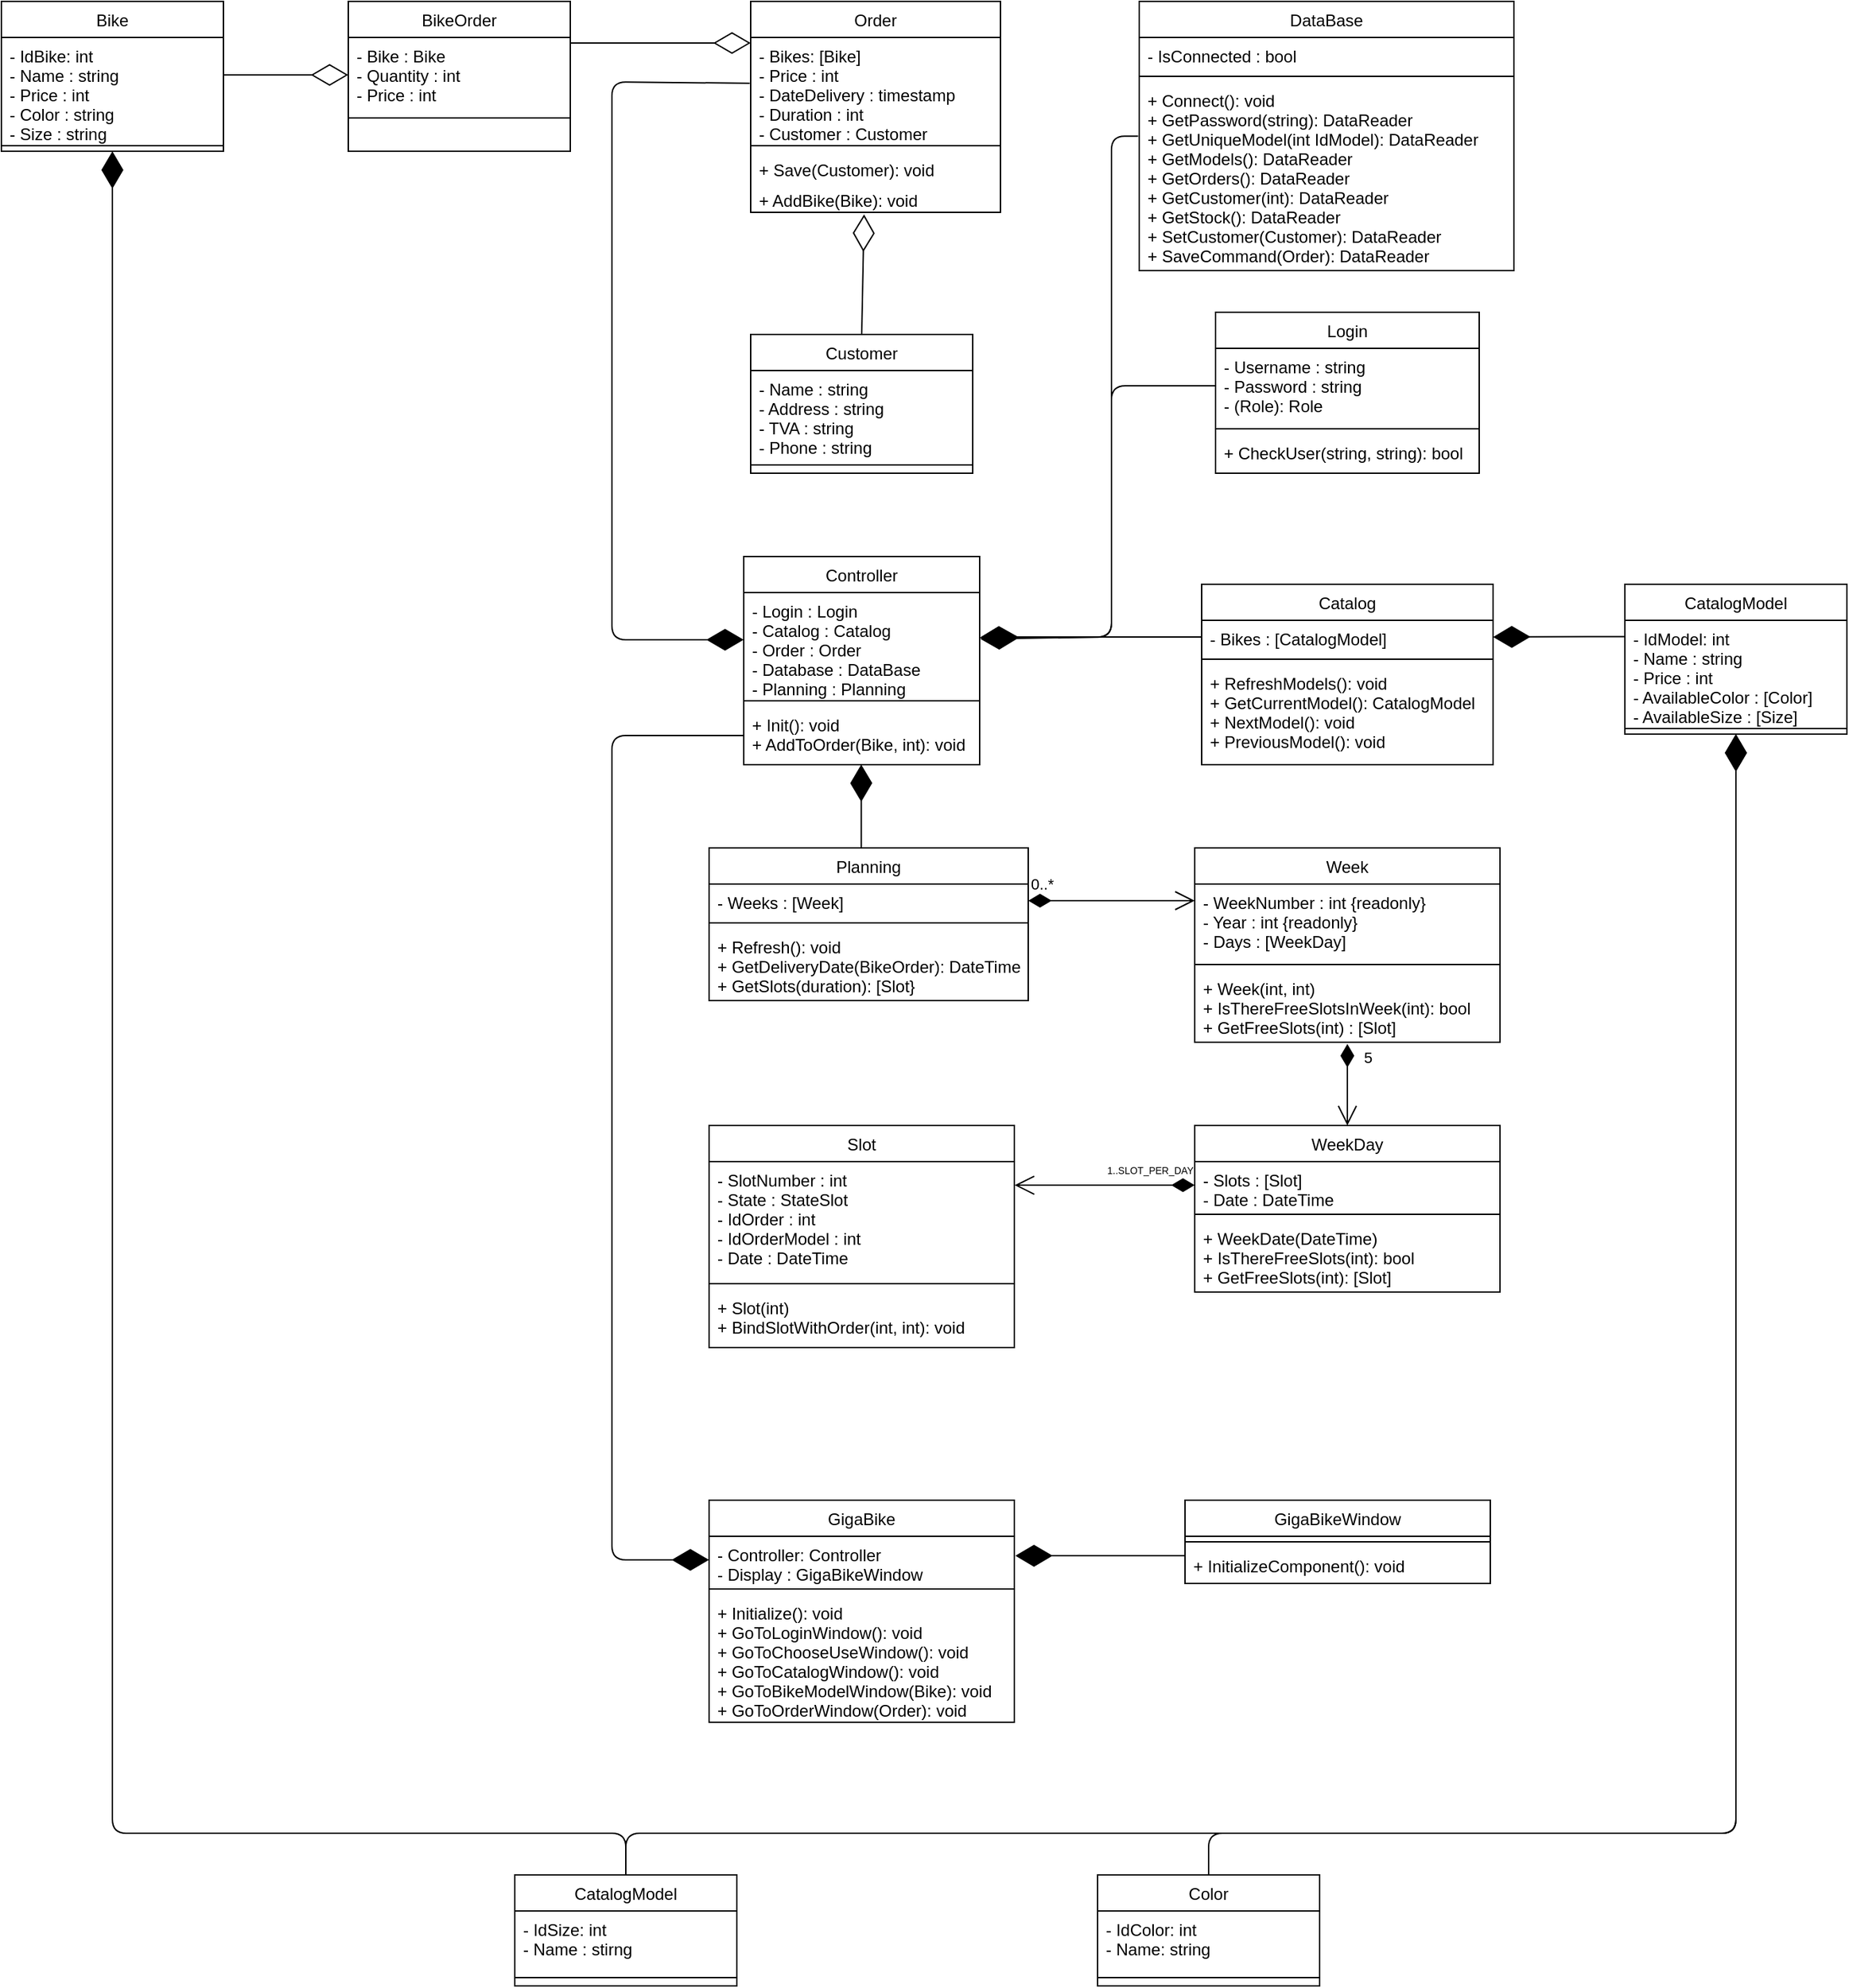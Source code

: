 <mxfile version="13.9.9" type="device"><diagram id="C5RBs43oDa-KdzZeNtuy" name="Page-1"><mxGraphModel dx="723" dy="425" grid="1" gridSize="10" guides="1" tooltips="1" connect="1" arrows="1" fold="1" page="1" pageScale="1" pageWidth="1500" pageHeight="1500" math="0" shadow="0"><root><mxCell id="WIyWlLk6GJQsqaUBKTNV-0"/><mxCell id="WIyWlLk6GJQsqaUBKTNV-1" parent="WIyWlLk6GJQsqaUBKTNV-0"/><mxCell id="zkfFHV4jXpPFQw0GAbJ--0" value="Order" style="swimlane;fontStyle=0;align=center;verticalAlign=top;childLayout=stackLayout;horizontal=1;startSize=26;horizontalStack=0;resizeParent=1;resizeLast=0;collapsible=1;marginBottom=0;rounded=0;shadow=0;strokeWidth=1;" parent="WIyWlLk6GJQsqaUBKTNV-1" vertex="1"><mxGeometry x="580" y="10" width="180" height="152" as="geometry"><mxRectangle x="230" y="140" width="160" height="26" as="alternateBounds"/></mxGeometry></mxCell><mxCell id="zkfFHV4jXpPFQw0GAbJ--1" value="- Bikes: [Bike]&#10;- Price : int&#10;- DateDelivery : timestamp&#10;- Duration : int&#10;- Customer : Customer" style="text;align=left;verticalAlign=top;spacingLeft=4;spacingRight=4;overflow=hidden;rotatable=0;points=[[0,0.5],[1,0.5]];portConstraint=eastwest;" parent="zkfFHV4jXpPFQw0GAbJ--0" vertex="1"><mxGeometry y="26" width="180" height="74" as="geometry"/></mxCell><mxCell id="zkfFHV4jXpPFQw0GAbJ--4" value="" style="line;html=1;strokeWidth=1;align=left;verticalAlign=middle;spacingTop=-1;spacingLeft=3;spacingRight=3;rotatable=0;labelPosition=right;points=[];portConstraint=eastwest;" parent="zkfFHV4jXpPFQw0GAbJ--0" vertex="1"><mxGeometry y="100" width="180" height="8" as="geometry"/></mxCell><mxCell id="ZsbEfw2_zw6mCOXpw0YS-1" value="+ Save(Customer): void" style="text;align=left;verticalAlign=top;spacingLeft=4;spacingRight=4;overflow=hidden;rotatable=0;points=[[0,0.5],[1,0.5]];portConstraint=eastwest;" parent="zkfFHV4jXpPFQw0GAbJ--0" vertex="1"><mxGeometry y="108" width="180" height="22" as="geometry"/></mxCell><mxCell id="lo_JzxjPOYYy0ID5WyZF-4" value="+ AddBike(Bike): void" style="text;align=left;verticalAlign=top;spacingLeft=4;spacingRight=4;overflow=hidden;rotatable=0;points=[[0,0.5],[1,0.5]];portConstraint=eastwest;" parent="zkfFHV4jXpPFQw0GAbJ--0" vertex="1"><mxGeometry y="130" width="180" height="22" as="geometry"/></mxCell><mxCell id="zkfFHV4jXpPFQw0GAbJ--6" value="Customer" style="swimlane;fontStyle=0;align=center;verticalAlign=top;childLayout=stackLayout;horizontal=1;startSize=26;horizontalStack=0;resizeParent=1;resizeLast=0;collapsible=1;marginBottom=0;rounded=0;shadow=0;strokeWidth=1;" parent="WIyWlLk6GJQsqaUBKTNV-1" vertex="1"><mxGeometry x="580" y="250" width="160" height="100" as="geometry"><mxRectangle x="130" y="380" width="160" height="26" as="alternateBounds"/></mxGeometry></mxCell><mxCell id="zkfFHV4jXpPFQw0GAbJ--7" value="- Name : string&#10;- Address : string&#10;- TVA : string&#10;- Phone : string" style="text;align=left;verticalAlign=top;spacingLeft=4;spacingRight=4;overflow=hidden;rotatable=0;points=[[0,0.5],[1,0.5]];portConstraint=eastwest;" parent="zkfFHV4jXpPFQw0GAbJ--6" vertex="1"><mxGeometry y="26" width="160" height="64" as="geometry"/></mxCell><mxCell id="zkfFHV4jXpPFQw0GAbJ--9" value="" style="line;html=1;strokeWidth=1;align=left;verticalAlign=middle;spacingTop=-1;spacingLeft=3;spacingRight=3;rotatable=0;labelPosition=right;points=[];portConstraint=eastwest;" parent="zkfFHV4jXpPFQw0GAbJ--6" vertex="1"><mxGeometry y="90" width="160" height="8" as="geometry"/></mxCell><mxCell id="zkfFHV4jXpPFQw0GAbJ--13" value="Login" style="swimlane;fontStyle=0;align=center;verticalAlign=top;childLayout=stackLayout;horizontal=1;startSize=26;horizontalStack=0;resizeParent=1;resizeLast=0;collapsible=1;marginBottom=0;rounded=0;shadow=0;strokeWidth=1;" parent="WIyWlLk6GJQsqaUBKTNV-1" vertex="1"><mxGeometry x="915" y="234" width="190" height="116" as="geometry"><mxRectangle x="340" y="380" width="170" height="26" as="alternateBounds"/></mxGeometry></mxCell><mxCell id="zkfFHV4jXpPFQw0GAbJ--14" value="- Username : string&#10;- Password : string&#10;- (Role): Role" style="text;align=left;verticalAlign=top;spacingLeft=4;spacingRight=4;overflow=hidden;rotatable=0;points=[[0,0.5],[1,0.5]];portConstraint=eastwest;" parent="zkfFHV4jXpPFQw0GAbJ--13" vertex="1"><mxGeometry y="26" width="190" height="54" as="geometry"/></mxCell><mxCell id="zkfFHV4jXpPFQw0GAbJ--15" value="" style="line;html=1;strokeWidth=1;align=left;verticalAlign=middle;spacingTop=-1;spacingLeft=3;spacingRight=3;rotatable=0;labelPosition=right;points=[];portConstraint=eastwest;" parent="zkfFHV4jXpPFQw0GAbJ--13" vertex="1"><mxGeometry y="80" width="190" height="8" as="geometry"/></mxCell><mxCell id="ZsbEfw2_zw6mCOXpw0YS-6" value="+ CheckUser(string, string): bool" style="text;align=left;verticalAlign=top;spacingLeft=4;spacingRight=4;overflow=hidden;rotatable=0;points=[[0,0.5],[1,0.5]];portConstraint=eastwest;" parent="zkfFHV4jXpPFQw0GAbJ--13" vertex="1"><mxGeometry y="88" width="190" height="22" as="geometry"/></mxCell><mxCell id="zkfFHV4jXpPFQw0GAbJ--17" value="DataBase" style="swimlane;fontStyle=0;align=center;verticalAlign=top;childLayout=stackLayout;horizontal=1;startSize=26;horizontalStack=0;resizeParent=1;resizeLast=0;collapsible=1;marginBottom=0;rounded=0;shadow=0;strokeWidth=1;" parent="WIyWlLk6GJQsqaUBKTNV-1" vertex="1"><mxGeometry x="860" y="10" width="270" height="194" as="geometry"><mxRectangle x="550" y="140" width="160" height="26" as="alternateBounds"/></mxGeometry></mxCell><mxCell id="lo_JzxjPOYYy0ID5WyZF-0" value="- IsConnected : bool" style="text;align=left;verticalAlign=top;spacingLeft=4;spacingRight=4;overflow=hidden;rotatable=0;points=[[0,0.5],[1,0.5]];portConstraint=eastwest;" parent="zkfFHV4jXpPFQw0GAbJ--17" vertex="1"><mxGeometry y="26" width="270" height="24" as="geometry"/></mxCell><mxCell id="zkfFHV4jXpPFQw0GAbJ--23" value="" style="line;html=1;strokeWidth=1;align=left;verticalAlign=middle;spacingTop=-1;spacingLeft=3;spacingRight=3;rotatable=0;labelPosition=right;points=[];portConstraint=eastwest;" parent="zkfFHV4jXpPFQw0GAbJ--17" vertex="1"><mxGeometry y="50" width="270" height="8" as="geometry"/></mxCell><mxCell id="zkfFHV4jXpPFQw0GAbJ--24" value="+ Connect(): void&#10;+ GetPassword(string): DataReader&#10;+ GetUniqueModel(int IdModel): DataReader&#10;+ GetModels(): DataReader&#10;+ GetOrders(): DataReader&#10;+ GetCustomer(int): DataReader&#10;+ GetStock(): DataReader&#10;+ SetCustomer(Customer): DataReader&#10;+ SaveCommand(Order): DataReader" style="text;align=left;verticalAlign=top;spacingLeft=4;spacingRight=4;overflow=hidden;rotatable=0;points=[[0,0.5],[1,0.5]];portConstraint=eastwest;" parent="zkfFHV4jXpPFQw0GAbJ--17" vertex="1"><mxGeometry y="58" width="270" height="136" as="geometry"/></mxCell><mxCell id="QDqaS3SxvwUsBoXlQpis-1" value="" style="endArrow=diamondThin;endFill=0;endSize=24;html=1;exitX=0.5;exitY=0;exitDx=0;exitDy=0;entryX=0.454;entryY=1.069;entryDx=0;entryDy=0;entryPerimeter=0;" parent="WIyWlLk6GJQsqaUBKTNV-1" source="zkfFHV4jXpPFQw0GAbJ--6" target="lo_JzxjPOYYy0ID5WyZF-4" edge="1"><mxGeometry width="160" relative="1" as="geometry"><mxPoint x="740" y="360" as="sourcePoint"/><mxPoint x="660" y="190" as="targetPoint"/></mxGeometry></mxCell><mxCell id="ZsbEfw2_zw6mCOXpw0YS-2" value="Catalog" style="swimlane;fontStyle=0;align=center;verticalAlign=top;childLayout=stackLayout;horizontal=1;startSize=26;horizontalStack=0;resizeParent=1;resizeLast=0;collapsible=1;marginBottom=0;rounded=0;shadow=0;strokeWidth=1;" parent="WIyWlLk6GJQsqaUBKTNV-1" vertex="1"><mxGeometry x="905" y="430" width="210" height="130" as="geometry"><mxRectangle x="130" y="380" width="160" height="26" as="alternateBounds"/></mxGeometry></mxCell><mxCell id="ZsbEfw2_zw6mCOXpw0YS-3" value="- Bikes : [CatalogModel]" style="text;align=left;verticalAlign=top;spacingLeft=4;spacingRight=4;overflow=hidden;rotatable=0;points=[[0,0.5],[1,0.5]];portConstraint=eastwest;" parent="ZsbEfw2_zw6mCOXpw0YS-2" vertex="1"><mxGeometry y="26" width="210" height="24" as="geometry"/></mxCell><mxCell id="ZsbEfw2_zw6mCOXpw0YS-4" value="" style="line;html=1;strokeWidth=1;align=left;verticalAlign=middle;spacingTop=-1;spacingLeft=3;spacingRight=3;rotatable=0;labelPosition=right;points=[];portConstraint=eastwest;" parent="ZsbEfw2_zw6mCOXpw0YS-2" vertex="1"><mxGeometry y="50" width="210" height="8" as="geometry"/></mxCell><mxCell id="ZsbEfw2_zw6mCOXpw0YS-5" value="+ RefreshModels(): void&#10;+ GetCurrentModel(): CatalogModel&#10;+ NextModel(): void&#10;+ PreviousModel(): void" style="text;align=left;verticalAlign=top;spacingLeft=4;spacingRight=4;overflow=hidden;rotatable=0;points=[[0,0.5],[1,0.5]];portConstraint=eastwest;" parent="ZsbEfw2_zw6mCOXpw0YS-2" vertex="1"><mxGeometry y="58" width="210" height="72" as="geometry"/></mxCell><mxCell id="ZsbEfw2_zw6mCOXpw0YS-7" value="Bike" style="swimlane;fontStyle=0;align=center;verticalAlign=top;childLayout=stackLayout;horizontal=1;startSize=26;horizontalStack=0;resizeParent=1;resizeLast=0;collapsible=1;marginBottom=0;rounded=0;shadow=0;strokeWidth=1;" parent="WIyWlLk6GJQsqaUBKTNV-1" vertex="1"><mxGeometry x="40" y="10" width="160" height="108" as="geometry"><mxRectangle x="130" y="380" width="160" height="26" as="alternateBounds"/></mxGeometry></mxCell><mxCell id="ZsbEfw2_zw6mCOXpw0YS-8" value="- IdBike: int&#10;- Name : string&#10;- Price : int&#10;- Color : string&#10;- Size : string" style="text;align=left;verticalAlign=top;spacingLeft=4;spacingRight=4;overflow=hidden;rotatable=0;points=[[0,0.5],[1,0.5]];portConstraint=eastwest;" parent="ZsbEfw2_zw6mCOXpw0YS-7" vertex="1"><mxGeometry y="26" width="160" height="74" as="geometry"/></mxCell><mxCell id="ZsbEfw2_zw6mCOXpw0YS-9" value="" style="line;html=1;strokeWidth=1;align=left;verticalAlign=middle;spacingTop=-1;spacingLeft=3;spacingRight=3;rotatable=0;labelPosition=right;points=[];portConstraint=eastwest;" parent="ZsbEfw2_zw6mCOXpw0YS-7" vertex="1"><mxGeometry y="100" width="160" height="8" as="geometry"/></mxCell><mxCell id="ZsbEfw2_zw6mCOXpw0YS-11" value="Controller" style="swimlane;fontStyle=0;align=center;verticalAlign=top;childLayout=stackLayout;horizontal=1;startSize=26;horizontalStack=0;resizeParent=1;resizeLast=0;collapsible=1;marginBottom=0;rounded=0;shadow=0;strokeWidth=1;" parent="WIyWlLk6GJQsqaUBKTNV-1" vertex="1"><mxGeometry x="575" y="410" width="170" height="150" as="geometry"><mxRectangle x="130" y="380" width="160" height="26" as="alternateBounds"/></mxGeometry></mxCell><mxCell id="ZsbEfw2_zw6mCOXpw0YS-12" value="- Login : Login&#10;- Catalog : Catalog&#10;- Order : Order&#10;- Database : DataBase&#10;- Planning : Planning" style="text;align=left;verticalAlign=top;spacingLeft=4;spacingRight=4;overflow=hidden;rotatable=0;points=[[0,0.5],[1,0.5]];portConstraint=eastwest;" parent="ZsbEfw2_zw6mCOXpw0YS-11" vertex="1"><mxGeometry y="26" width="170" height="74" as="geometry"/></mxCell><mxCell id="ZsbEfw2_zw6mCOXpw0YS-13" value="" style="line;html=1;strokeWidth=1;align=left;verticalAlign=middle;spacingTop=-1;spacingLeft=3;spacingRight=3;rotatable=0;labelPosition=right;points=[];portConstraint=eastwest;" parent="ZsbEfw2_zw6mCOXpw0YS-11" vertex="1"><mxGeometry y="100" width="170" height="8" as="geometry"/></mxCell><mxCell id="ZsbEfw2_zw6mCOXpw0YS-14" value="+ Init(): void&#10;+ AddToOrder(Bike, int): void" style="text;align=left;verticalAlign=top;spacingLeft=4;spacingRight=4;overflow=hidden;rotatable=0;points=[[0,0.5],[1,0.5]];portConstraint=eastwest;" parent="ZsbEfw2_zw6mCOXpw0YS-11" vertex="1"><mxGeometry y="108" width="170" height="42" as="geometry"/></mxCell><mxCell id="ZsbEfw2_zw6mCOXpw0YS-15" value="GigaBike" style="swimlane;fontStyle=0;align=center;verticalAlign=top;childLayout=stackLayout;horizontal=1;startSize=26;horizontalStack=0;resizeParent=1;resizeLast=0;collapsible=1;marginBottom=0;rounded=0;shadow=0;strokeWidth=1;" parent="WIyWlLk6GJQsqaUBKTNV-1" vertex="1"><mxGeometry x="550" y="1090" width="220" height="160" as="geometry"><mxRectangle x="130" y="380" width="160" height="26" as="alternateBounds"/></mxGeometry></mxCell><mxCell id="ZsbEfw2_zw6mCOXpw0YS-16" value="- Controller: Controller&#10;- Display : GigaBikeWindow" style="text;align=left;verticalAlign=top;spacingLeft=4;spacingRight=4;overflow=hidden;rotatable=0;points=[[0,0.5],[1,0.5]];portConstraint=eastwest;" parent="ZsbEfw2_zw6mCOXpw0YS-15" vertex="1"><mxGeometry y="26" width="220" height="34" as="geometry"/></mxCell><mxCell id="ZsbEfw2_zw6mCOXpw0YS-17" value="" style="line;html=1;strokeWidth=1;align=left;verticalAlign=middle;spacingTop=-1;spacingLeft=3;spacingRight=3;rotatable=0;labelPosition=right;points=[];portConstraint=eastwest;" parent="ZsbEfw2_zw6mCOXpw0YS-15" vertex="1"><mxGeometry y="60" width="220" height="8" as="geometry"/></mxCell><mxCell id="ZsbEfw2_zw6mCOXpw0YS-18" value="+ Initialize(): void&#10;+ GoToLoginWindow(): void&#10;+ GoToChooseUseWindow(): void&#10;+ GoToCatalogWindow(): void&#10;+ GoToBikeModelWindow(Bike): void&#10;+ GoToOrderWindow(Order): void&#10;" style="text;align=left;verticalAlign=top;spacingLeft=4;spacingRight=4;overflow=hidden;rotatable=0;points=[[0,0.5],[1,0.5]];portConstraint=eastwest;" parent="ZsbEfw2_zw6mCOXpw0YS-15" vertex="1"><mxGeometry y="68" width="220" height="92" as="geometry"/></mxCell><mxCell id="ZsbEfw2_zw6mCOXpw0YS-19" value="GigaBikeWindow" style="swimlane;fontStyle=0;align=center;verticalAlign=top;childLayout=stackLayout;horizontal=1;startSize=26;horizontalStack=0;resizeParent=1;resizeLast=0;collapsible=1;marginBottom=0;rounded=0;shadow=0;strokeWidth=1;" parent="WIyWlLk6GJQsqaUBKTNV-1" vertex="1"><mxGeometry x="893" y="1090" width="220" height="60" as="geometry"><mxRectangle x="130" y="380" width="160" height="26" as="alternateBounds"/></mxGeometry></mxCell><mxCell id="ZsbEfw2_zw6mCOXpw0YS-21" value="" style="line;html=1;strokeWidth=1;align=left;verticalAlign=middle;spacingTop=-1;spacingLeft=3;spacingRight=3;rotatable=0;labelPosition=right;points=[];portConstraint=eastwest;" parent="ZsbEfw2_zw6mCOXpw0YS-19" vertex="1"><mxGeometry y="26" width="220" height="8" as="geometry"/></mxCell><mxCell id="ZsbEfw2_zw6mCOXpw0YS-22" value="+ InitializeComponent(): void" style="text;align=left;verticalAlign=top;spacingLeft=4;spacingRight=4;overflow=hidden;rotatable=0;points=[[0,0.5],[1,0.5]];portConstraint=eastwest;" parent="ZsbEfw2_zw6mCOXpw0YS-19" vertex="1"><mxGeometry y="34" width="220" height="26" as="geometry"/></mxCell><mxCell id="ZsbEfw2_zw6mCOXpw0YS-24" value="" style="endArrow=diamondThin;endFill=1;endSize=24;html=1;entryX=1.003;entryY=0.412;entryDx=0;entryDy=0;exitX=0;exitY=0.231;exitDx=0;exitDy=0;exitPerimeter=0;entryPerimeter=0;" parent="WIyWlLk6GJQsqaUBKTNV-1" source="ZsbEfw2_zw6mCOXpw0YS-22" target="ZsbEfw2_zw6mCOXpw0YS-16" edge="1"><mxGeometry width="160" relative="1" as="geometry"><mxPoint x="893" y="1093" as="sourcePoint"/><mxPoint x="934" y="1176" as="targetPoint"/></mxGeometry></mxCell><mxCell id="ZsbEfw2_zw6mCOXpw0YS-26" value="" style="endArrow=diamondThin;endFill=1;endSize=24;html=1;entryX=1.003;entryY=0.451;entryDx=0;entryDy=0;exitX=0;exitY=0.5;exitDx=0;exitDy=0;entryPerimeter=0;" parent="WIyWlLk6GJQsqaUBKTNV-1" source="zkfFHV4jXpPFQw0GAbJ--14" target="ZsbEfw2_zw6mCOXpw0YS-12" edge="1"><mxGeometry width="160" relative="1" as="geometry"><mxPoint x="680" y="310" as="sourcePoint"/><mxPoint x="840" y="310" as="targetPoint"/><Array as="points"><mxPoint x="840" y="287"/><mxPoint x="840" y="468"/></Array></mxGeometry></mxCell><mxCell id="ZsbEfw2_zw6mCOXpw0YS-27" value="" style="endArrow=diamondThin;endFill=1;endSize=24;html=1;entryX=1.001;entryY=0.438;entryDx=0;entryDy=0;exitX=0;exitY=0.5;exitDx=0;exitDy=0;entryPerimeter=0;" parent="WIyWlLk6GJQsqaUBKTNV-1" source="ZsbEfw2_zw6mCOXpw0YS-3" target="ZsbEfw2_zw6mCOXpw0YS-12" edge="1"><mxGeometry width="160" relative="1" as="geometry"><mxPoint x="680" y="310" as="sourcePoint"/><mxPoint x="840" y="310" as="targetPoint"/><Array as="points"><mxPoint x="840" y="468"/></Array></mxGeometry></mxCell><mxCell id="ZsbEfw2_zw6mCOXpw0YS-28" value="" style="endArrow=diamondThin;endFill=1;endSize=24;html=1;exitX=-0.003;exitY=0.288;exitDx=0;exitDy=0;entryX=1.003;entryY=0.436;entryDx=0;entryDy=0;entryPerimeter=0;exitPerimeter=0;" parent="WIyWlLk6GJQsqaUBKTNV-1" source="zkfFHV4jXpPFQw0GAbJ--24" target="ZsbEfw2_zw6mCOXpw0YS-12" edge="1"><mxGeometry width="160" relative="1" as="geometry"><mxPoint x="955" y="250" as="sourcePoint"/><mxPoint x="747" y="468" as="targetPoint"/><Array as="points"><mxPoint x="840" y="107"/><mxPoint x="840" y="468"/><mxPoint x="760" y="468"/></Array></mxGeometry></mxCell><mxCell id="ZsbEfw2_zw6mCOXpw0YS-29" value="" style="endArrow=diamondThin;endFill=1;endSize=24;html=1;exitX=-0.004;exitY=0.446;exitDx=0;exitDy=0;exitPerimeter=0;" parent="WIyWlLk6GJQsqaUBKTNV-1" source="zkfFHV4jXpPFQw0GAbJ--1" edge="1"><mxGeometry width="160" relative="1" as="geometry"><mxPoint x="500" y="210" as="sourcePoint"/><mxPoint x="575" y="470" as="targetPoint"/><Array as="points"><mxPoint x="480" y="68"/><mxPoint x="480" y="470"/></Array></mxGeometry></mxCell><mxCell id="ZsbEfw2_zw6mCOXpw0YS-31" value="Planning" style="swimlane;fontStyle=0;align=center;verticalAlign=top;childLayout=stackLayout;horizontal=1;startSize=26;horizontalStack=0;resizeParent=1;resizeLast=0;collapsible=1;marginBottom=0;rounded=0;shadow=0;strokeWidth=1;" parent="WIyWlLk6GJQsqaUBKTNV-1" vertex="1"><mxGeometry x="550" y="620" width="230" height="110" as="geometry"><mxRectangle x="130" y="380" width="160" height="26" as="alternateBounds"/></mxGeometry></mxCell><mxCell id="ZsbEfw2_zw6mCOXpw0YS-32" value="- Weeks : [Week]" style="text;align=left;verticalAlign=top;spacingLeft=4;spacingRight=4;overflow=hidden;rotatable=0;points=[[0,0.5],[1,0.5]];portConstraint=eastwest;" parent="ZsbEfw2_zw6mCOXpw0YS-31" vertex="1"><mxGeometry y="26" width="230" height="24" as="geometry"/></mxCell><mxCell id="ZsbEfw2_zw6mCOXpw0YS-33" value="" style="line;html=1;strokeWidth=1;align=left;verticalAlign=middle;spacingTop=-1;spacingLeft=3;spacingRight=3;rotatable=0;labelPosition=right;points=[];portConstraint=eastwest;" parent="ZsbEfw2_zw6mCOXpw0YS-31" vertex="1"><mxGeometry y="50" width="230" height="8" as="geometry"/></mxCell><mxCell id="ZsbEfw2_zw6mCOXpw0YS-34" value="+ Refresh(): void&#10;+ GetDeliveryDate(BikeOrder): DateTime&#10;+ GetSlots(duration): [Slot}&#10;" style="text;align=left;verticalAlign=top;spacingLeft=4;spacingRight=4;overflow=hidden;rotatable=0;points=[[0,0.5],[1,0.5]];portConstraint=eastwest;" parent="ZsbEfw2_zw6mCOXpw0YS-31" vertex="1"><mxGeometry y="58" width="230" height="52" as="geometry"/></mxCell><mxCell id="ZsbEfw2_zw6mCOXpw0YS-35" value="" style="endArrow=diamondThin;endFill=1;endSize=24;html=1;entryX=0.498;entryY=0.996;entryDx=0;entryDy=0;entryPerimeter=0;exitX=0.477;exitY=0.005;exitDx=0;exitDy=0;exitPerimeter=0;" parent="WIyWlLk6GJQsqaUBKTNV-1" source="ZsbEfw2_zw6mCOXpw0YS-31" target="ZsbEfw2_zw6mCOXpw0YS-14" edge="1"><mxGeometry width="160" relative="1" as="geometry"><mxPoint x="710" y="630" as="sourcePoint"/><mxPoint x="870" y="630" as="targetPoint"/></mxGeometry></mxCell><mxCell id="lo_JzxjPOYYy0ID5WyZF-6" value="" style="endArrow=diamondThin;endFill=1;endSize=24;html=1;exitX=0;exitY=0.5;exitDx=0;exitDy=0;entryX=0;entryY=0.5;entryDx=0;entryDy=0;" parent="WIyWlLk6GJQsqaUBKTNV-1" source="ZsbEfw2_zw6mCOXpw0YS-14" edge="1" target="ZsbEfw2_zw6mCOXpw0YS-16"><mxGeometry width="160" relative="1" as="geometry"><mxPoint x="470" y="560" as="sourcePoint"/><mxPoint x="550" y="800" as="targetPoint"/><Array as="points"><mxPoint x="480" y="539"/><mxPoint x="480" y="1133"/></Array></mxGeometry></mxCell><mxCell id="EPAWAkPaZiJ3ChrghWix-1" value="CatalogModel" style="swimlane;fontStyle=0;align=center;verticalAlign=top;childLayout=stackLayout;horizontal=1;startSize=26;horizontalStack=0;resizeParent=1;resizeLast=0;collapsible=1;marginBottom=0;rounded=0;shadow=0;strokeWidth=1;" parent="WIyWlLk6GJQsqaUBKTNV-1" vertex="1"><mxGeometry x="1210" y="430" width="160" height="108" as="geometry"><mxRectangle x="130" y="380" width="160" height="26" as="alternateBounds"/></mxGeometry></mxCell><mxCell id="EPAWAkPaZiJ3ChrghWix-2" value="- IdModel: int&#10;- Name : string&#10;- Price : int&#10;- AvailableColor : [Color]&#10;- AvailableSize : [Size]" style="text;align=left;verticalAlign=top;spacingLeft=4;spacingRight=4;overflow=hidden;rotatable=0;points=[[0,0.5],[1,0.5]];portConstraint=eastwest;" parent="EPAWAkPaZiJ3ChrghWix-1" vertex="1"><mxGeometry y="26" width="160" height="74" as="geometry"/></mxCell><mxCell id="EPAWAkPaZiJ3ChrghWix-3" value="" style="line;html=1;strokeWidth=1;align=left;verticalAlign=middle;spacingTop=-1;spacingLeft=3;spacingRight=3;rotatable=0;labelPosition=right;points=[];portConstraint=eastwest;" parent="EPAWAkPaZiJ3ChrghWix-1" vertex="1"><mxGeometry y="100" width="160" height="8" as="geometry"/></mxCell><mxCell id="EPAWAkPaZiJ3ChrghWix-4" value="" style="endArrow=diamondThin;endFill=1;endSize=24;html=1;entryX=1;entryY=0.5;entryDx=0;entryDy=0;exitX=0.001;exitY=0.158;exitDx=0;exitDy=0;exitPerimeter=0;" parent="WIyWlLk6GJQsqaUBKTNV-1" source="EPAWAkPaZiJ3ChrghWix-2" target="ZsbEfw2_zw6mCOXpw0YS-3" edge="1"><mxGeometry width="160" relative="1" as="geometry"><mxPoint x="1050" y="530" as="sourcePoint"/><mxPoint x="1210" y="530" as="targetPoint"/></mxGeometry></mxCell><mxCell id="EPAWAkPaZiJ3ChrghWix-5" value="CatalogModel" style="swimlane;fontStyle=0;align=center;verticalAlign=top;childLayout=stackLayout;horizontal=1;startSize=26;horizontalStack=0;resizeParent=1;resizeLast=0;collapsible=1;marginBottom=0;rounded=0;shadow=0;strokeWidth=1;" parent="WIyWlLk6GJQsqaUBKTNV-1" vertex="1"><mxGeometry x="410" y="1360" width="160" height="80" as="geometry"><mxRectangle x="130" y="380" width="160" height="26" as="alternateBounds"/></mxGeometry></mxCell><mxCell id="EPAWAkPaZiJ3ChrghWix-6" value="- IdSize: int&#10;- Name : stirng" style="text;align=left;verticalAlign=top;spacingLeft=4;spacingRight=4;overflow=hidden;rotatable=0;points=[[0,0.5],[1,0.5]];portConstraint=eastwest;" parent="EPAWAkPaZiJ3ChrghWix-5" vertex="1"><mxGeometry y="26" width="160" height="44" as="geometry"/></mxCell><mxCell id="EPAWAkPaZiJ3ChrghWix-7" value="" style="line;html=1;strokeWidth=1;align=left;verticalAlign=middle;spacingTop=-1;spacingLeft=3;spacingRight=3;rotatable=0;labelPosition=right;points=[];portConstraint=eastwest;" parent="EPAWAkPaZiJ3ChrghWix-5" vertex="1"><mxGeometry y="70" width="160" height="8" as="geometry"/></mxCell><mxCell id="EPAWAkPaZiJ3ChrghWix-8" value="Color" style="swimlane;fontStyle=0;align=center;verticalAlign=top;childLayout=stackLayout;horizontal=1;startSize=26;horizontalStack=0;resizeParent=1;resizeLast=0;collapsible=1;marginBottom=0;rounded=0;shadow=0;strokeWidth=1;" parent="WIyWlLk6GJQsqaUBKTNV-1" vertex="1"><mxGeometry x="830" y="1360" width="160" height="80" as="geometry"><mxRectangle x="130" y="380" width="160" height="26" as="alternateBounds"/></mxGeometry></mxCell><mxCell id="EPAWAkPaZiJ3ChrghWix-9" value="- IdColor: int&#10;- Name: string" style="text;align=left;verticalAlign=top;spacingLeft=4;spacingRight=4;overflow=hidden;rotatable=0;points=[[0,0.5],[1,0.5]];portConstraint=eastwest;" parent="EPAWAkPaZiJ3ChrghWix-8" vertex="1"><mxGeometry y="26" width="160" height="44" as="geometry"/></mxCell><mxCell id="EPAWAkPaZiJ3ChrghWix-10" value="" style="line;html=1;strokeWidth=1;align=left;verticalAlign=middle;spacingTop=-1;spacingLeft=3;spacingRight=3;rotatable=0;labelPosition=right;points=[];portConstraint=eastwest;" parent="EPAWAkPaZiJ3ChrghWix-8" vertex="1"><mxGeometry y="70" width="160" height="8" as="geometry"/></mxCell><mxCell id="EPAWAkPaZiJ3ChrghWix-11" value="" style="endArrow=diamondThin;endFill=1;endSize=24;html=1;entryX=0.5;entryY=1;entryDx=0;entryDy=0;exitX=0.5;exitY=0;exitDx=0;exitDy=0;" parent="WIyWlLk6GJQsqaUBKTNV-1" source="EPAWAkPaZiJ3ChrghWix-8" target="EPAWAkPaZiJ3ChrghWix-1" edge="1"><mxGeometry width="160" relative="1" as="geometry"><mxPoint x="920" y="1010" as="sourcePoint"/><mxPoint x="1080" y="1010" as="targetPoint"/><Array as="points"><mxPoint x="910" y="1330"/><mxPoint x="1290" y="1330"/><mxPoint x="1290" y="860"/></Array></mxGeometry></mxCell><mxCell id="EPAWAkPaZiJ3ChrghWix-12" value="" style="endArrow=diamondThin;endFill=1;endSize=24;html=1;exitX=0.5;exitY=0;exitDx=0;exitDy=0;entryX=0.5;entryY=1;entryDx=0;entryDy=0;" parent="WIyWlLk6GJQsqaUBKTNV-1" source="EPAWAkPaZiJ3ChrghWix-5" target="EPAWAkPaZiJ3ChrghWix-1" edge="1"><mxGeometry width="160" relative="1" as="geometry"><mxPoint x="620" y="920" as="sourcePoint"/><mxPoint x="780" y="920" as="targetPoint"/><Array as="points"><mxPoint x="490" y="1330"/><mxPoint x="1290" y="1330"/></Array></mxGeometry></mxCell><mxCell id="EPAWAkPaZiJ3ChrghWix-13" value="" style="endArrow=diamondThin;endFill=1;endSize=24;html=1;entryX=0.5;entryY=1;entryDx=0;entryDy=0;exitX=0.5;exitY=0;exitDx=0;exitDy=0;" parent="WIyWlLk6GJQsqaUBKTNV-1" source="EPAWAkPaZiJ3ChrghWix-5" target="ZsbEfw2_zw6mCOXpw0YS-7" edge="1"><mxGeometry width="160" relative="1" as="geometry"><mxPoint x="170" y="820" as="sourcePoint"/><mxPoint x="330" y="820" as="targetPoint"/><Array as="points"><mxPoint x="490" y="1330"/><mxPoint x="120" y="1330"/></Array></mxGeometry></mxCell><mxCell id="1tsKmyx5PAy9gr-JB2Md-0" value="BikeOrder" style="swimlane;fontStyle=0;align=center;verticalAlign=top;childLayout=stackLayout;horizontal=1;startSize=26;horizontalStack=0;resizeParent=1;resizeLast=0;collapsible=1;marginBottom=0;rounded=0;shadow=0;strokeWidth=1;" parent="WIyWlLk6GJQsqaUBKTNV-1" vertex="1"><mxGeometry x="290" y="10" width="160" height="108" as="geometry"><mxRectangle x="130" y="380" width="160" height="26" as="alternateBounds"/></mxGeometry></mxCell><mxCell id="1tsKmyx5PAy9gr-JB2Md-1" value="- Bike : Bike&#10;- Quantity : int&#10;- Price : int" style="text;align=left;verticalAlign=top;spacingLeft=4;spacingRight=4;overflow=hidden;rotatable=0;points=[[0,0.5],[1,0.5]];portConstraint=eastwest;" parent="1tsKmyx5PAy9gr-JB2Md-0" vertex="1"><mxGeometry y="26" width="160" height="54" as="geometry"/></mxCell><mxCell id="1tsKmyx5PAy9gr-JB2Md-2" value="" style="line;html=1;strokeWidth=1;align=left;verticalAlign=middle;spacingTop=-1;spacingLeft=3;spacingRight=3;rotatable=0;labelPosition=right;points=[];portConstraint=eastwest;" parent="1tsKmyx5PAy9gr-JB2Md-0" vertex="1"><mxGeometry y="80" width="160" height="8" as="geometry"/></mxCell><mxCell id="1tsKmyx5PAy9gr-JB2Md-3" value="" style="endArrow=diamondThin;endFill=0;endSize=24;html=1;entryX=0;entryY=0.5;entryDx=0;entryDy=0;" parent="WIyWlLk6GJQsqaUBKTNV-1" target="1tsKmyx5PAy9gr-JB2Md-1" edge="1"><mxGeometry width="160" relative="1" as="geometry"><mxPoint x="200" y="63" as="sourcePoint"/><mxPoint x="280" y="80" as="targetPoint"/></mxGeometry></mxCell><mxCell id="1tsKmyx5PAy9gr-JB2Md-4" value="" style="endArrow=diamondThin;endFill=0;endSize=24;html=1;exitX=1;exitY=0.5;exitDx=0;exitDy=0;entryX=0;entryY=0.054;entryDx=0;entryDy=0;entryPerimeter=0;" parent="WIyWlLk6GJQsqaUBKTNV-1" target="zkfFHV4jXpPFQw0GAbJ--1" edge="1"><mxGeometry width="160" relative="1" as="geometry"><mxPoint x="450" y="40" as="sourcePoint"/><mxPoint x="540" y="40" as="targetPoint"/></mxGeometry></mxCell><mxCell id="8ksAcXTDN7Wac0JfUWA3-0" value="Week" style="swimlane;fontStyle=0;align=center;verticalAlign=top;childLayout=stackLayout;horizontal=1;startSize=26;horizontalStack=0;resizeParent=1;resizeLast=0;collapsible=1;marginBottom=0;rounded=0;shadow=0;strokeWidth=1;" vertex="1" parent="WIyWlLk6GJQsqaUBKTNV-1"><mxGeometry x="900" y="620" width="220" height="140" as="geometry"><mxRectangle x="130" y="380" width="160" height="26" as="alternateBounds"/></mxGeometry></mxCell><mxCell id="8ksAcXTDN7Wac0JfUWA3-1" value="- WeekNumber : int {readonly}&#10;- Year : int {readonly}&#10;- Days : [WeekDay]" style="text;align=left;verticalAlign=top;spacingLeft=4;spacingRight=4;overflow=hidden;rotatable=0;points=[[0,0.5],[1,0.5]];portConstraint=eastwest;" vertex="1" parent="8ksAcXTDN7Wac0JfUWA3-0"><mxGeometry y="26" width="220" height="54" as="geometry"/></mxCell><mxCell id="8ksAcXTDN7Wac0JfUWA3-2" value="" style="line;html=1;strokeWidth=1;align=left;verticalAlign=middle;spacingTop=-1;spacingLeft=3;spacingRight=3;rotatable=0;labelPosition=right;points=[];portConstraint=eastwest;" vertex="1" parent="8ksAcXTDN7Wac0JfUWA3-0"><mxGeometry y="80" width="220" height="8" as="geometry"/></mxCell><mxCell id="8ksAcXTDN7Wac0JfUWA3-3" value="+ Week(int, int)&#10;+ IsThereFreeSlotsInWeek(int): bool&#10;+ GetFreeSlots(int) : [Slot]" style="text;align=left;verticalAlign=top;spacingLeft=4;spacingRight=4;overflow=hidden;rotatable=0;points=[[0,0.5],[1,0.5]];portConstraint=eastwest;" vertex="1" parent="8ksAcXTDN7Wac0JfUWA3-0"><mxGeometry y="88" width="220" height="52" as="geometry"/></mxCell><mxCell id="8ksAcXTDN7Wac0JfUWA3-4" value="WeekDay" style="swimlane;fontStyle=0;align=center;verticalAlign=top;childLayout=stackLayout;horizontal=1;startSize=26;horizontalStack=0;resizeParent=1;resizeLast=0;collapsible=1;marginBottom=0;rounded=0;shadow=0;strokeWidth=1;" vertex="1" parent="WIyWlLk6GJQsqaUBKTNV-1"><mxGeometry x="900" y="820" width="220" height="120" as="geometry"><mxRectangle x="130" y="380" width="160" height="26" as="alternateBounds"/></mxGeometry></mxCell><mxCell id="8ksAcXTDN7Wac0JfUWA3-5" value="- Slots : [Slot]&#10;- Date : DateTime" style="text;align=left;verticalAlign=top;spacingLeft=4;spacingRight=4;overflow=hidden;rotatable=0;points=[[0,0.5],[1,0.5]];portConstraint=eastwest;" vertex="1" parent="8ksAcXTDN7Wac0JfUWA3-4"><mxGeometry y="26" width="220" height="34" as="geometry"/></mxCell><mxCell id="8ksAcXTDN7Wac0JfUWA3-6" value="" style="line;html=1;strokeWidth=1;align=left;verticalAlign=middle;spacingTop=-1;spacingLeft=3;spacingRight=3;rotatable=0;labelPosition=right;points=[];portConstraint=eastwest;" vertex="1" parent="8ksAcXTDN7Wac0JfUWA3-4"><mxGeometry y="60" width="220" height="8" as="geometry"/></mxCell><mxCell id="8ksAcXTDN7Wac0JfUWA3-7" value="+ WeekDate(DateTime)&#10;+ IsThereFreeSlots(int): bool&#10;+ GetFreeSlots(int): [Slot]" style="text;align=left;verticalAlign=top;spacingLeft=4;spacingRight=4;overflow=hidden;rotatable=0;points=[[0,0.5],[1,0.5]];portConstraint=eastwest;" vertex="1" parent="8ksAcXTDN7Wac0JfUWA3-4"><mxGeometry y="68" width="220" height="52" as="geometry"/></mxCell><mxCell id="8ksAcXTDN7Wac0JfUWA3-9" value="Slot" style="swimlane;fontStyle=0;align=center;verticalAlign=top;childLayout=stackLayout;horizontal=1;startSize=26;horizontalStack=0;resizeParent=1;resizeLast=0;collapsible=1;marginBottom=0;rounded=0;shadow=0;strokeWidth=1;" vertex="1" parent="WIyWlLk6GJQsqaUBKTNV-1"><mxGeometry x="550" y="820" width="220" height="160" as="geometry"><mxRectangle x="130" y="380" width="160" height="26" as="alternateBounds"/></mxGeometry></mxCell><mxCell id="8ksAcXTDN7Wac0JfUWA3-10" value="- SlotNumber : int&#10;- State : StateSlot&#10;- IdOrder : int&#10;- IdOrderModel : int&#10;- Date : DateTime" style="text;align=left;verticalAlign=top;spacingLeft=4;spacingRight=4;overflow=hidden;rotatable=0;points=[[0,0.5],[1,0.5]];portConstraint=eastwest;" vertex="1" parent="8ksAcXTDN7Wac0JfUWA3-9"><mxGeometry y="26" width="220" height="84" as="geometry"/></mxCell><mxCell id="8ksAcXTDN7Wac0JfUWA3-11" value="" style="line;html=1;strokeWidth=1;align=left;verticalAlign=middle;spacingTop=-1;spacingLeft=3;spacingRight=3;rotatable=0;labelPosition=right;points=[];portConstraint=eastwest;" vertex="1" parent="8ksAcXTDN7Wac0JfUWA3-9"><mxGeometry y="110" width="220" height="8" as="geometry"/></mxCell><mxCell id="8ksAcXTDN7Wac0JfUWA3-16" value="+ Slot(int)&#10;+ BindSlotWithOrder(int, int): void" style="text;align=left;verticalAlign=top;spacingLeft=4;spacingRight=4;overflow=hidden;rotatable=0;points=[[0,0.5],[1,0.5]];portConstraint=eastwest;" vertex="1" parent="8ksAcXTDN7Wac0JfUWA3-9"><mxGeometry y="118" width="220" height="42" as="geometry"/></mxCell><mxCell id="8ksAcXTDN7Wac0JfUWA3-13" value="0..*" style="endArrow=open;html=1;endSize=12;startArrow=diamondThin;startSize=14;startFill=1;edgeStyle=orthogonalEdgeStyle;align=left;verticalAlign=bottom;exitX=1;exitY=0.5;exitDx=0;exitDy=0;" edge="1" parent="WIyWlLk6GJQsqaUBKTNV-1" source="ZsbEfw2_zw6mCOXpw0YS-32"><mxGeometry x="-1" y="3" relative="1" as="geometry"><mxPoint x="790" y="770" as="sourcePoint"/><mxPoint x="900" y="658" as="targetPoint"/></mxGeometry></mxCell><mxCell id="8ksAcXTDN7Wac0JfUWA3-14" value="5" style="endArrow=open;html=1;endSize=12;startArrow=diamondThin;startSize=14;startFill=1;edgeStyle=orthogonalEdgeStyle;align=left;verticalAlign=bottom;exitX=0.5;exitY=1.025;exitDx=0;exitDy=0;exitPerimeter=0;entryX=0.5;entryY=0;entryDx=0;entryDy=0;" edge="1" parent="WIyWlLk6GJQsqaUBKTNV-1" source="8ksAcXTDN7Wac0JfUWA3-3" target="8ksAcXTDN7Wac0JfUWA3-4"><mxGeometry x="-0.362" y="10" relative="1" as="geometry"><mxPoint x="795" y="800" as="sourcePoint"/><mxPoint x="915" y="800" as="targetPoint"/><Array as="points"><mxPoint x="1010" y="780"/><mxPoint x="1010" y="780"/></Array><mxPoint as="offset"/></mxGeometry></mxCell><mxCell id="8ksAcXTDN7Wac0JfUWA3-15" value="&lt;font style=&quot;font-size: 7px&quot;&gt;1..SLOT_PER_DAY&lt;/font&gt;" style="endArrow=open;html=1;endSize=12;startArrow=diamondThin;startSize=14;startFill=1;edgeStyle=orthogonalEdgeStyle;align=left;verticalAlign=bottom;exitX=0;exitY=0.5;exitDx=0;exitDy=0;entryX=1.001;entryY=0.203;entryDx=0;entryDy=0;entryPerimeter=0;" edge="1" parent="WIyWlLk6GJQsqaUBKTNV-1" source="8ksAcXTDN7Wac0JfUWA3-5" target="8ksAcXTDN7Wac0JfUWA3-10"><mxGeometry x="0.001" y="-3" relative="1" as="geometry"><mxPoint x="770" y="860" as="sourcePoint"/><mxPoint x="810" y="888" as="targetPoint"/><mxPoint as="offset"/></mxGeometry></mxCell></root></mxGraphModel></diagram></mxfile>